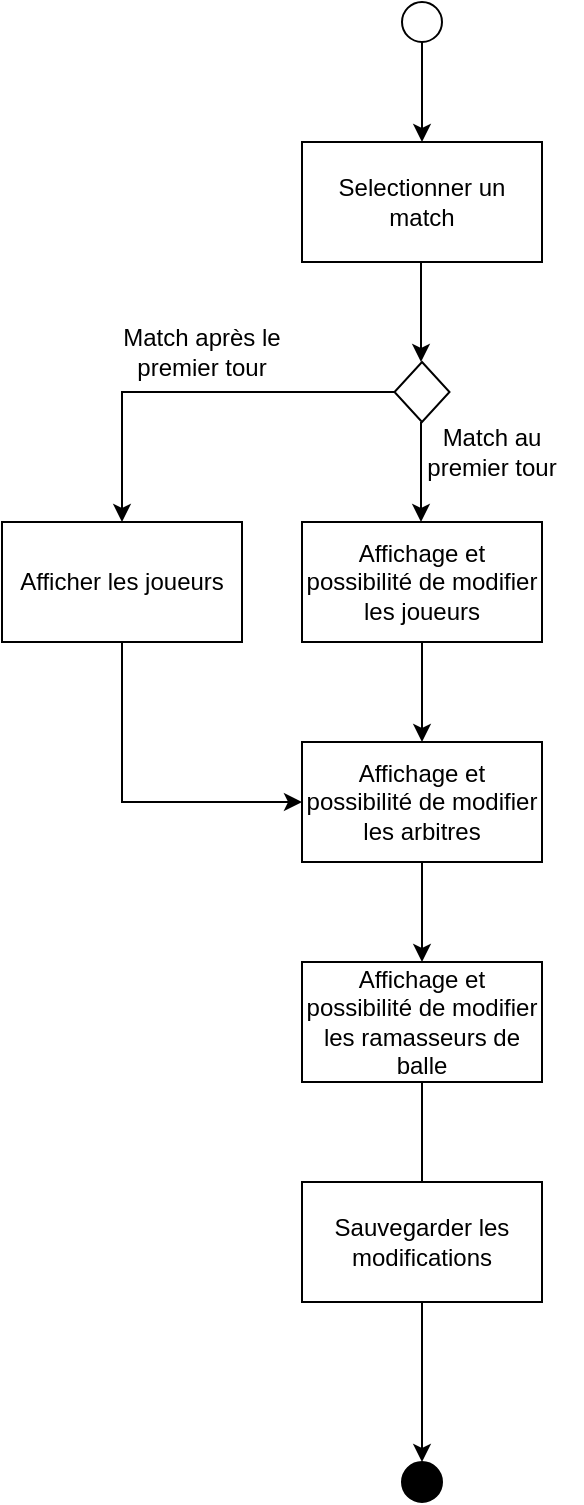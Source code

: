 <mxfile version="15.4.0" type="device"><diagram id="WKLX47mUTqjXONgXbDe4" name="Page-1"><mxGraphModel dx="1024" dy="592" grid="1" gridSize="10" guides="1" tooltips="1" connect="1" arrows="1" fold="1" page="1" pageScale="1" pageWidth="850" pageHeight="1100" math="0" shadow="0"><root><mxCell id="0"/><mxCell id="1" parent="0"/><mxCell id="T1I5mTmEgr4FGHnVMoTd-1" value="" style="ellipse;whiteSpace=wrap;html=1;aspect=fixed;" vertex="1" parent="1"><mxGeometry x="360" y="30" width="20" height="20" as="geometry"/></mxCell><mxCell id="T1I5mTmEgr4FGHnVMoTd-2" value="" style="endArrow=classic;html=1;rounded=0;exitX=0.5;exitY=1;exitDx=0;exitDy=0;" edge="1" parent="1" source="T1I5mTmEgr4FGHnVMoTd-1"><mxGeometry width="50" height="50" relative="1" as="geometry"><mxPoint x="400" y="330" as="sourcePoint"/><mxPoint x="370" y="100" as="targetPoint"/></mxGeometry></mxCell><mxCell id="T1I5mTmEgr4FGHnVMoTd-3" value="Selectionner un match" style="rounded=0;whiteSpace=wrap;html=1;" vertex="1" parent="1"><mxGeometry x="310" y="100" width="120" height="60" as="geometry"/></mxCell><mxCell id="T1I5mTmEgr4FGHnVMoTd-4" value="" style="endArrow=classic;html=1;rounded=0;" edge="1" parent="1"><mxGeometry width="50" height="50" relative="1" as="geometry"><mxPoint x="369.5" y="160" as="sourcePoint"/><mxPoint x="369.5" y="210" as="targetPoint"/></mxGeometry></mxCell><mxCell id="T1I5mTmEgr4FGHnVMoTd-5" value="" style="rhombus;whiteSpace=wrap;html=1;" vertex="1" parent="1"><mxGeometry x="356.25" y="210" width="27.5" height="30" as="geometry"/></mxCell><mxCell id="T1I5mTmEgr4FGHnVMoTd-7" value="Match après le premier tour" style="text;html=1;strokeColor=none;fillColor=none;align=center;verticalAlign=middle;whiteSpace=wrap;rounded=0;" vertex="1" parent="1"><mxGeometry x="210" y="190" width="100" height="30" as="geometry"/></mxCell><mxCell id="T1I5mTmEgr4FGHnVMoTd-8" value="Match au premier tour" style="text;html=1;strokeColor=none;fillColor=none;align=center;verticalAlign=middle;whiteSpace=wrap;rounded=0;" vertex="1" parent="1"><mxGeometry x="360" y="240" width="90" height="30" as="geometry"/></mxCell><mxCell id="T1I5mTmEgr4FGHnVMoTd-9" value="Affichage et possibilité de modifier les joueurs" style="rounded=0;whiteSpace=wrap;html=1;" vertex="1" parent="1"><mxGeometry x="310" y="290" width="120" height="60" as="geometry"/></mxCell><mxCell id="T1I5mTmEgr4FGHnVMoTd-10" value="" style="endArrow=classic;html=1;rounded=0;" edge="1" parent="1"><mxGeometry width="50" height="50" relative="1" as="geometry"><mxPoint x="369.5" y="240" as="sourcePoint"/><mxPoint x="369.5" y="290" as="targetPoint"/></mxGeometry></mxCell><mxCell id="T1I5mTmEgr4FGHnVMoTd-11" value="Affichage et possibilité de modifier les arbitres" style="rounded=0;whiteSpace=wrap;html=1;" vertex="1" parent="1"><mxGeometry x="310" y="400" width="120" height="60" as="geometry"/></mxCell><mxCell id="T1I5mTmEgr4FGHnVMoTd-12" value="" style="endArrow=classic;html=1;rounded=0;exitX=0.5;exitY=1;exitDx=0;exitDy=0;entryX=0.5;entryY=0;entryDx=0;entryDy=0;" edge="1" parent="1" source="T1I5mTmEgr4FGHnVMoTd-9" target="T1I5mTmEgr4FGHnVMoTd-11"><mxGeometry width="50" height="50" relative="1" as="geometry"><mxPoint x="400" y="480" as="sourcePoint"/><mxPoint x="450" y="430" as="targetPoint"/></mxGeometry></mxCell><mxCell id="T1I5mTmEgr4FGHnVMoTd-13" value="" style="endArrow=classic;html=1;rounded=0;exitX=0.5;exitY=1;exitDx=0;exitDy=0;" edge="1" parent="1" source="T1I5mTmEgr4FGHnVMoTd-11"><mxGeometry width="50" height="50" relative="1" as="geometry"><mxPoint x="400" y="480" as="sourcePoint"/><mxPoint x="370" y="510" as="targetPoint"/></mxGeometry></mxCell><mxCell id="T1I5mTmEgr4FGHnVMoTd-14" value="Affichage et possibilité de modifier les ramasseurs de balle" style="rounded=0;whiteSpace=wrap;html=1;" vertex="1" parent="1"><mxGeometry x="310" y="510" width="120" height="60" as="geometry"/></mxCell><mxCell id="T1I5mTmEgr4FGHnVMoTd-15" value="Afficher les joueurs" style="rounded=0;whiteSpace=wrap;html=1;" vertex="1" parent="1"><mxGeometry x="160" y="290" width="120" height="60" as="geometry"/></mxCell><mxCell id="T1I5mTmEgr4FGHnVMoTd-17" value="" style="endArrow=classic;html=1;rounded=0;edgeStyle=orthogonalEdgeStyle;exitX=0;exitY=0.5;exitDx=0;exitDy=0;entryX=0.5;entryY=0;entryDx=0;entryDy=0;" edge="1" parent="1" source="T1I5mTmEgr4FGHnVMoTd-5" target="T1I5mTmEgr4FGHnVMoTd-15"><mxGeometry width="50" height="50" relative="1" as="geometry"><mxPoint x="400" y="370" as="sourcePoint"/><mxPoint x="450" y="320" as="targetPoint"/></mxGeometry></mxCell><mxCell id="T1I5mTmEgr4FGHnVMoTd-18" value="" style="endArrow=classic;html=1;rounded=0;edgeStyle=orthogonalEdgeStyle;exitX=0.5;exitY=1;exitDx=0;exitDy=0;entryX=0;entryY=0.5;entryDx=0;entryDy=0;" edge="1" parent="1" source="T1I5mTmEgr4FGHnVMoTd-15" target="T1I5mTmEgr4FGHnVMoTd-11"><mxGeometry width="50" height="50" relative="1" as="geometry"><mxPoint x="400" y="370" as="sourcePoint"/><mxPoint x="450" y="320" as="targetPoint"/></mxGeometry></mxCell><mxCell id="T1I5mTmEgr4FGHnVMoTd-19" value="" style="endArrow=classic;html=1;rounded=0;exitX=0.5;exitY=1;exitDx=0;exitDy=0;" edge="1" parent="1" source="T1I5mTmEgr4FGHnVMoTd-14"><mxGeometry width="50" height="50" relative="1" as="geometry"><mxPoint x="400" y="640" as="sourcePoint"/><mxPoint x="370" y="630" as="targetPoint"/></mxGeometry></mxCell><mxCell id="T1I5mTmEgr4FGHnVMoTd-20" value="Sauvegarder les modifications" style="rounded=0;whiteSpace=wrap;html=1;" vertex="1" parent="1"><mxGeometry x="310" y="620" width="120" height="60" as="geometry"/></mxCell><mxCell id="T1I5mTmEgr4FGHnVMoTd-21" value="" style="endArrow=classic;html=1;rounded=0;exitX=0.5;exitY=1;exitDx=0;exitDy=0;" edge="1" parent="1" source="T1I5mTmEgr4FGHnVMoTd-20"><mxGeometry width="50" height="50" relative="1" as="geometry"><mxPoint x="400" y="730" as="sourcePoint"/><mxPoint x="370" y="760" as="targetPoint"/></mxGeometry></mxCell><mxCell id="T1I5mTmEgr4FGHnVMoTd-22" value="" style="ellipse;whiteSpace=wrap;html=1;aspect=fixed;fillColor=#000000;" vertex="1" parent="1"><mxGeometry x="360" y="760" width="20" height="20" as="geometry"/></mxCell></root></mxGraphModel></diagram></mxfile>